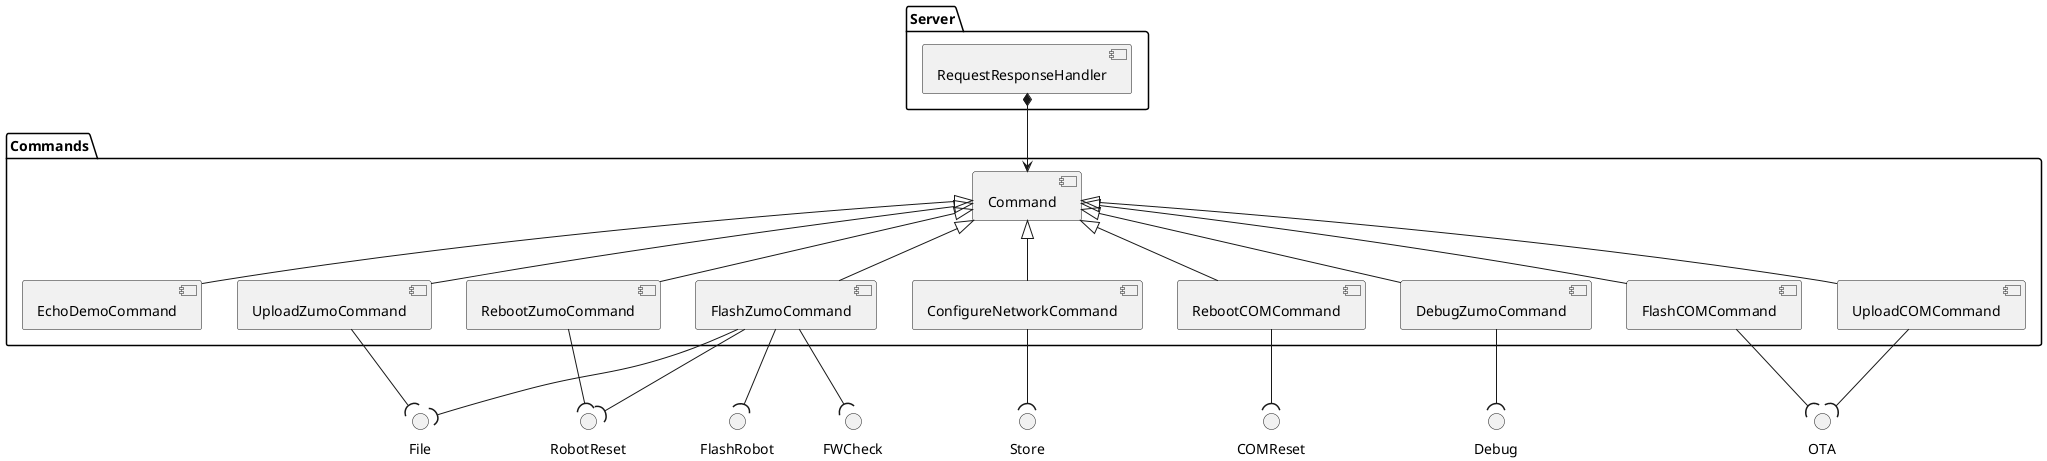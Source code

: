 @startuml
package Server {
    component "RequestResponseHandler" as RequestResponseHandler
}

interface "COMReset" as comreset
interface "RobotReset" as robotreset
interface "Debug" as debug
interface "OTA" as ota
interface "FlashRobot" as flashrobot
interface "FWCheck" as FWCheck
interface "File" as File
interface "Store" as Store

package Commands {
    component Command
    component "EchoDemoCommand" as echodemocommand
    component "UploadZumoCommand" as uploadzumoservice
    component "FlashZumoCommand" as flashzumoservice
    component "ConfigureNetworkCommand" as credconfig
    component "RebootZumoCommand" as resetzumoservice
    component "RebootCOMCommand" as resetcomplatforomservice
    component "DebugZumoCommand" as zumodebug
    component "UploadCOMCommand" as uploadcomfirmware
    component "FlashCOMCommand" as flashcomfirmware

    Command <|-- echodemocommand
    Command <|-- uploadzumoservice
    Command <|-- flashzumoservice
    Command <|-- credconfig
    Command <|-- resetzumoservice
    Command <|-- resetcomplatforomservice
    Command <|-- zumodebug
    Command <|-- uploadcomfirmware
    Command <|-- flashcomfirmware
    RequestResponseHandler *--> Command

    uploadzumoservice -down-(File
    uploadcomfirmware -down-(ota
    flashcomfirmware -down-(ota
    credconfig -down-(Store
    flashzumoservice -down-(FWCheck
    flashzumoservice -down-(File
    flashzumoservice -down-(flashrobot
    flashzumoservice -down-(robotreset
    resetcomplatforomservice -down-(comreset
    resetzumoservice -down-(robotreset
    zumodebug -down-(debug
}
@enduml
